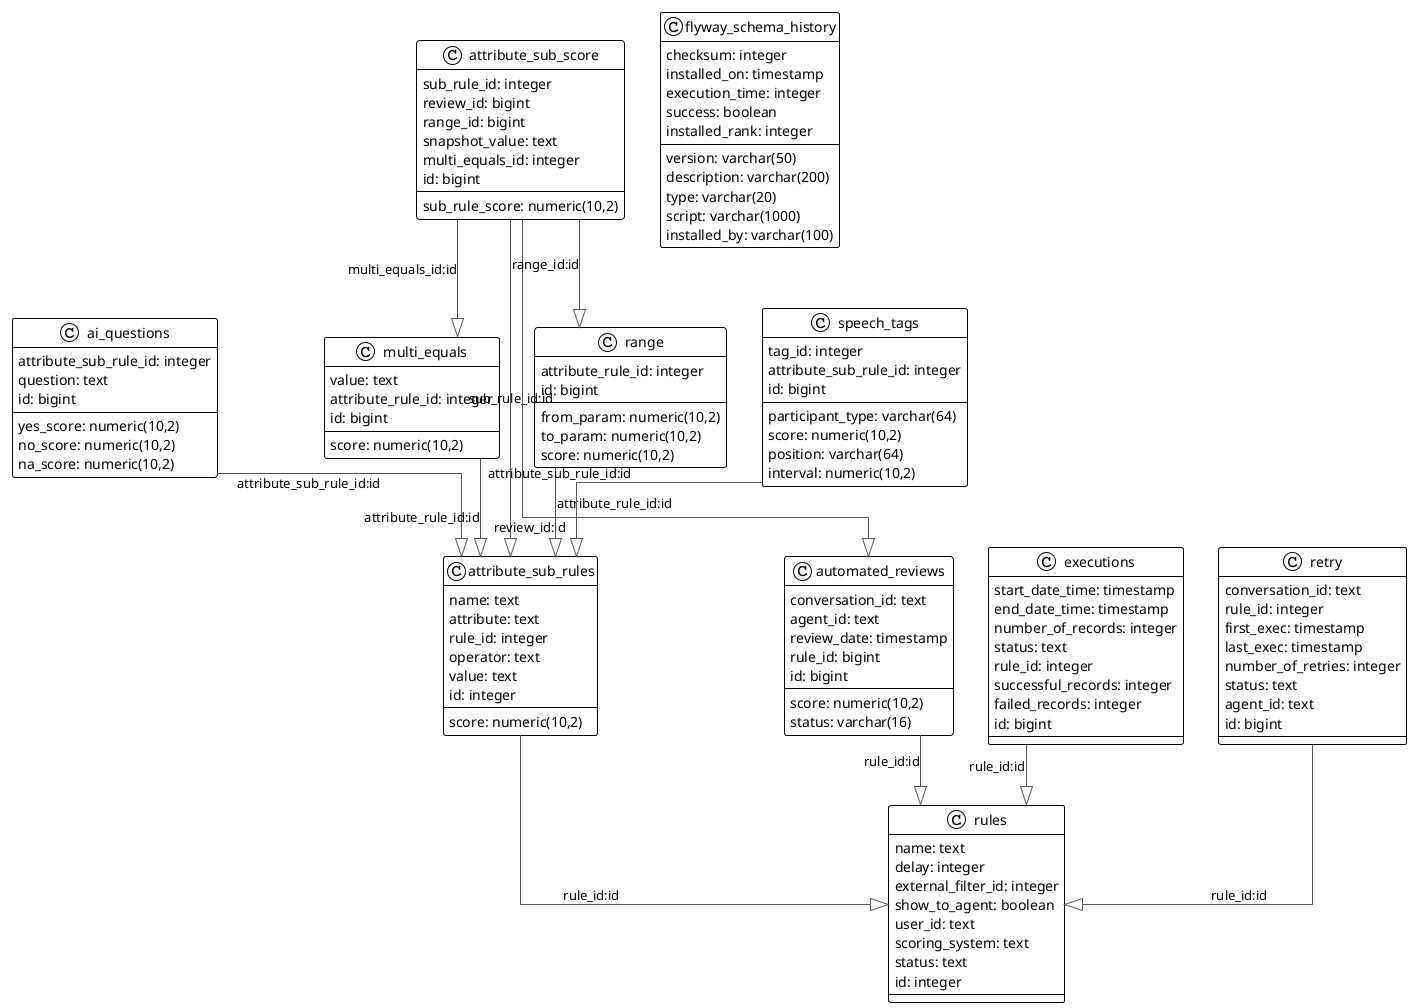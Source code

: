 @startuml

!theme plain
top to bottom direction
skinparam linetype ortho

class ai_questions {
   attribute_sub_rule_id: integer
   question: text
   yes_score: numeric(10,2)
   no_score: numeric(10,2)
   na_score: numeric(10,2)
   id: bigint
}
class attribute_sub_rules {
   name: text
   attribute: text
   score: numeric(10,2)
   rule_id: integer
   operator: text
   value: text
   id: integer
}
class attribute_sub_score {
   sub_rule_id: integer
   sub_rule_score: numeric(10,2)
   review_id: bigint
   range_id: bigint
   snapshot_value: text
   multi_equals_id: integer
   id: bigint
}
class automated_reviews {
   conversation_id: text
   agent_id: text
   score: numeric(10,2)
   review_date: timestamp
   rule_id: bigint
   status: varchar(16)
   id: bigint
}
class executions {
   start_date_time: timestamp
   end_date_time: timestamp
   number_of_records: integer
   status: text
   rule_id: integer
   successful_records: integer
   failed_records: integer
   id: bigint
}
class flyway_schema_history {
   version: varchar(50)
   description: varchar(200)
   type: varchar(20)
   script: varchar(1000)
   checksum: integer
   installed_by: varchar(100)
   installed_on: timestamp
   execution_time: integer
   success: boolean
   installed_rank: integer
}
class multi_equals {
   value: text
   score: numeric(10,2)
   attribute_rule_id: integer
   id: bigint
}
class range {
   from_param: numeric(10,2)
   to_param: numeric(10,2)
   score: numeric(10,2)
   attribute_rule_id: integer
   id: bigint
}
class retry {
   conversation_id: text
   rule_id: integer
   first_exec: timestamp
   last_exec: timestamp
   number_of_retries: integer
   status: text
   agent_id: text
   id: bigint
}
class rules {
   name: text
   delay: integer
   external_filter_id: integer
   show_to_agent: boolean
   user_id: text
   scoring_system: text
   status: text
   id: integer
}
class speech_tags {
   tag_id: integer
   attribute_sub_rule_id: integer
   participant_type: varchar(64)
   score: numeric(10,2)
   position: varchar(64)
   interval: numeric(10,2)
   id: bigint
}

ai_questions           -[#595959,plain]-^  attribute_sub_rules   : "attribute_sub_rule_id:id"
attribute_sub_rules    -[#595959,plain]-^  rules                 : "rule_id:id"
attribute_sub_score    -[#595959,plain]-^  attribute_sub_rules   : "sub_rule_id:id"
attribute_sub_score    -[#595959,plain]-^  automated_reviews     : "review_id:id"
attribute_sub_score    -[#595959,plain]-^  multi_equals          : "multi_equals_id:id"
attribute_sub_score    -[#595959,plain]-^  range                 : "range_id:id"
automated_reviews      -[#595959,plain]-^  rules                 : "rule_id:id"
executions             -[#595959,plain]-^  rules                 : "rule_id:id"
multi_equals           -[#595959,plain]-^  attribute_sub_rules   : "attribute_rule_id:id"
range                  -[#595959,plain]-^  attribute_sub_rules   : "attribute_rule_id:id"
retry                  -[#595959,plain]-^  rules                 : "rule_id:id"
speech_tags            -[#595959,plain]-^  attribute_sub_rules   : "attribute_sub_rule_id:id"
@enduml
